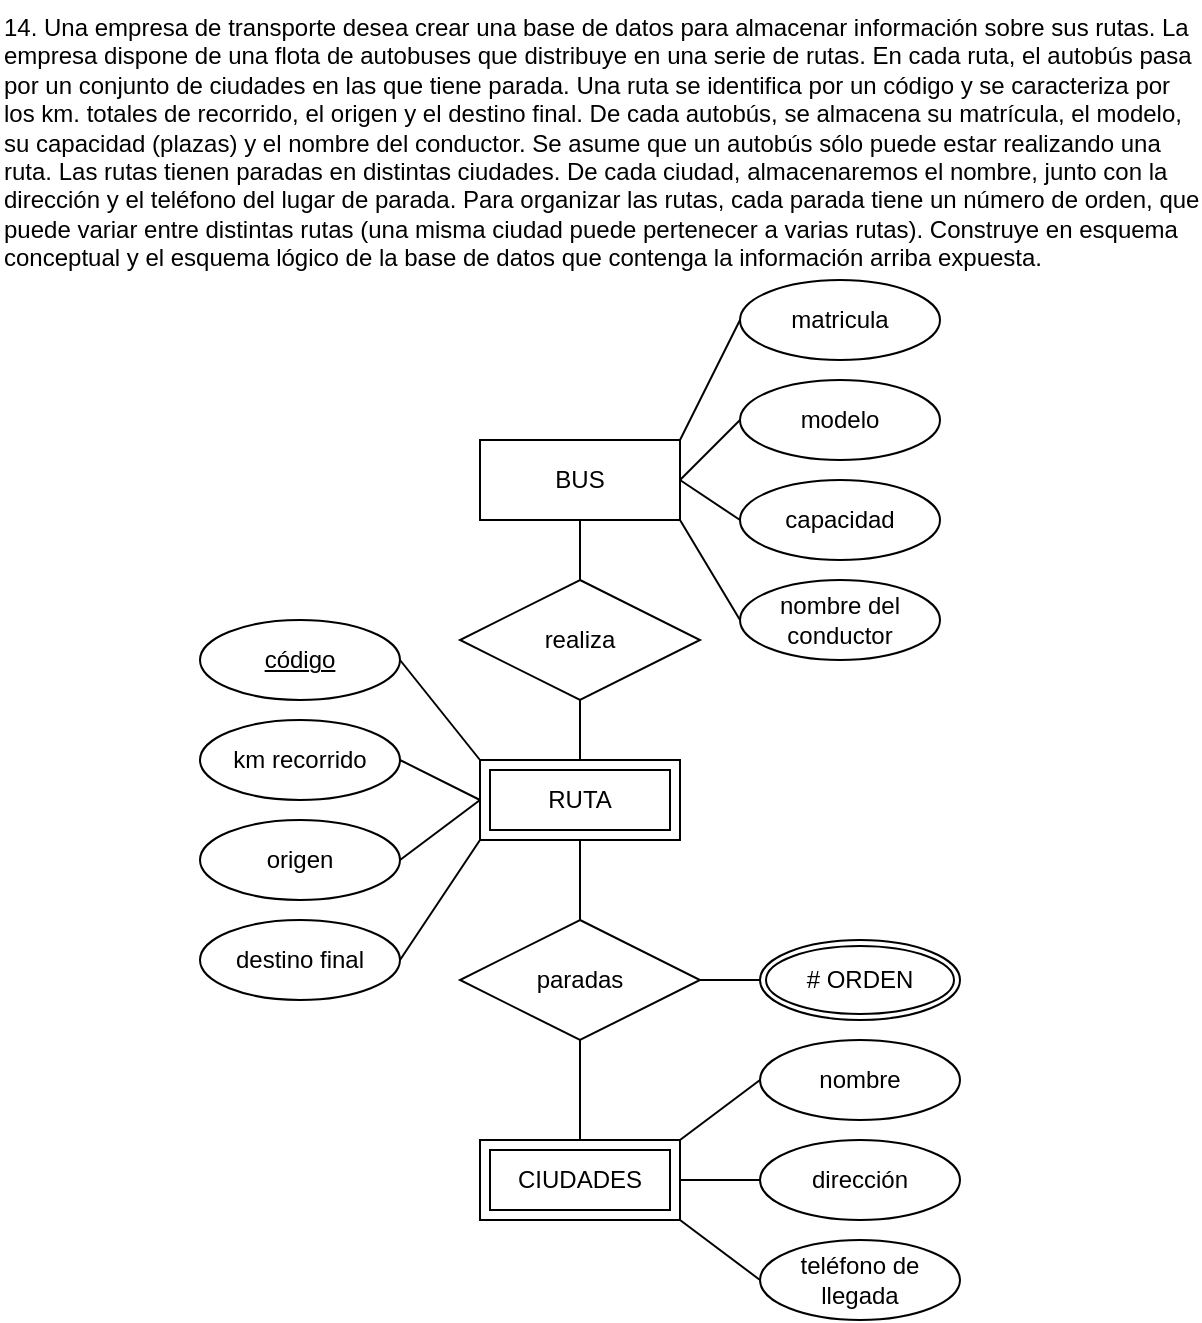 <mxfile>
    <diagram id="ChmI8ouTglHZL2PM93g9" name="Page-1">
        <mxGraphModel dx="1072" dy="563" grid="1" gridSize="10" guides="1" tooltips="1" connect="1" arrows="1" fold="1" page="1" pageScale="1" pageWidth="850" pageHeight="1100" math="0" shadow="0">
            <root>
                <mxCell id="0"/>
                <mxCell id="1" parent="0"/>
                <mxCell id="2" value="14. Una empresa de transporte desea crear una base de datos para almacenar información sobre sus rutas. La empresa dispone de una flota de autobuses que distribuye en una serie de rutas. En cada ruta, el autobús pasa por un conjunto de ciudades en las que tiene parada. Una ruta se identifica por un código y se caracteriza por los km. totales de recorrido, el origen y el destino final. De cada autobús, se almacena su matrícula, el modelo, su capacidad (plazas) y el nombre del conductor. Se asume que un autobús sólo puede estar realizando una ruta. Las rutas tienen paradas en distintas ciudades. De cada ciudad, almacenaremos el nombre, junto con la dirección y el teléfono del lugar de parada. Para organizar las rutas, cada parada tiene un número de orden, que puede variar entre distintas rutas (una misma ciudad puede pertenecer a varias rutas). Construye en esquema conceptual y el esquema lógico de la base de datos que contenga la información arriba expuesta." style="text;whiteSpace=wrap;" vertex="1" parent="1">
                    <mxGeometry x="40" y="40" width="600" height="150" as="geometry"/>
                </mxCell>
                <mxCell id="3" value="código" style="ellipse;whiteSpace=wrap;html=1;align=center;fontStyle=4;" vertex="1" parent="1">
                    <mxGeometry x="140" y="350" width="100" height="40" as="geometry"/>
                </mxCell>
                <mxCell id="4" value="km recorrido" style="ellipse;whiteSpace=wrap;html=1;align=center;" vertex="1" parent="1">
                    <mxGeometry x="140" y="400" width="100" height="40" as="geometry"/>
                </mxCell>
                <mxCell id="5" value="origen" style="ellipse;whiteSpace=wrap;html=1;align=center;" vertex="1" parent="1">
                    <mxGeometry x="140" y="450" width="100" height="40" as="geometry"/>
                </mxCell>
                <mxCell id="6" value="destino final" style="ellipse;whiteSpace=wrap;html=1;align=center;" vertex="1" parent="1">
                    <mxGeometry x="140" y="500" width="100" height="40" as="geometry"/>
                </mxCell>
                <mxCell id="7" style="edgeStyle=none;html=1;exitX=0.5;exitY=1;exitDx=0;exitDy=0;entryX=0.5;entryY=0;entryDx=0;entryDy=0;endArrow=none;endFill=0;" edge="1" parent="1" source="12" target="20">
                    <mxGeometry relative="1" as="geometry"/>
                </mxCell>
                <mxCell id="8" style="edgeStyle=none;html=1;exitX=1;exitY=0;exitDx=0;exitDy=0;entryX=0;entryY=0.5;entryDx=0;entryDy=0;endArrow=none;endFill=0;" edge="1" parent="1" source="12" target="21">
                    <mxGeometry relative="1" as="geometry"/>
                </mxCell>
                <mxCell id="9" style="edgeStyle=none;html=1;exitX=1;exitY=1;exitDx=0;exitDy=0;entryX=0;entryY=0.5;entryDx=0;entryDy=0;endArrow=none;endFill=0;" edge="1" parent="1" source="12" target="24">
                    <mxGeometry relative="1" as="geometry"/>
                </mxCell>
                <mxCell id="10" style="edgeStyle=none;html=1;exitX=1;exitY=0.5;exitDx=0;exitDy=0;entryX=0;entryY=0.5;entryDx=0;entryDy=0;endArrow=none;endFill=0;" edge="1" parent="1" source="12" target="22">
                    <mxGeometry relative="1" as="geometry"/>
                </mxCell>
                <mxCell id="11" style="edgeStyle=none;html=1;exitX=1;exitY=0.5;exitDx=0;exitDy=0;entryX=0;entryY=0.5;entryDx=0;entryDy=0;endArrow=none;endFill=0;" edge="1" parent="1" source="12" target="23">
                    <mxGeometry relative="1" as="geometry"/>
                </mxCell>
                <mxCell id="12" value="BUS" style="whiteSpace=wrap;html=1;align=center;" vertex="1" parent="1">
                    <mxGeometry x="280" y="260" width="100" height="40" as="geometry"/>
                </mxCell>
                <mxCell id="13" style="edgeStyle=none;html=1;exitX=0.5;exitY=1;exitDx=0;exitDy=0;entryX=0.5;entryY=0;entryDx=0;entryDy=0;endArrow=none;endFill=0;" edge="1" parent="1" source="18" target="27">
                    <mxGeometry relative="1" as="geometry"/>
                </mxCell>
                <mxCell id="14" style="edgeStyle=none;html=1;exitX=0;exitY=0;exitDx=0;exitDy=0;entryX=1;entryY=0.5;entryDx=0;entryDy=0;endArrow=none;endFill=0;" edge="1" parent="1" source="18" target="3">
                    <mxGeometry relative="1" as="geometry"/>
                </mxCell>
                <mxCell id="15" style="edgeStyle=none;html=1;exitX=0;exitY=1;exitDx=0;exitDy=0;entryX=1;entryY=0.5;entryDx=0;entryDy=0;endArrow=none;endFill=0;" edge="1" parent="1" source="18" target="6">
                    <mxGeometry relative="1" as="geometry"/>
                </mxCell>
                <mxCell id="16" style="edgeStyle=none;html=1;exitX=0;exitY=0.5;exitDx=0;exitDy=0;entryX=1;entryY=0.5;entryDx=0;entryDy=0;endArrow=none;endFill=0;" edge="1" parent="1" source="18" target="4">
                    <mxGeometry relative="1" as="geometry"/>
                </mxCell>
                <mxCell id="17" style="edgeStyle=none;html=1;exitX=0;exitY=0.5;exitDx=0;exitDy=0;entryX=1;entryY=0.5;entryDx=0;entryDy=0;endArrow=none;endFill=0;" edge="1" parent="1" source="18" target="5">
                    <mxGeometry relative="1" as="geometry"/>
                </mxCell>
                <mxCell id="18" value="RUTA" style="shape=ext;margin=3;double=1;whiteSpace=wrap;html=1;align=center;" vertex="1" parent="1">
                    <mxGeometry x="280" y="420" width="100" height="40" as="geometry"/>
                </mxCell>
                <mxCell id="19" style="edgeStyle=none;html=1;exitX=0.5;exitY=1;exitDx=0;exitDy=0;entryX=0.5;entryY=0;entryDx=0;entryDy=0;endArrow=none;endFill=0;" edge="1" parent="1" source="20" target="18">
                    <mxGeometry relative="1" as="geometry"/>
                </mxCell>
                <mxCell id="20" value="realiza" style="shape=rhombus;perimeter=rhombusPerimeter;whiteSpace=wrap;html=1;align=center;" vertex="1" parent="1">
                    <mxGeometry x="270" y="330" width="120" height="60" as="geometry"/>
                </mxCell>
                <mxCell id="21" value="matricula" style="ellipse;whiteSpace=wrap;html=1;align=center;" vertex="1" parent="1">
                    <mxGeometry x="410" y="180" width="100" height="40" as="geometry"/>
                </mxCell>
                <mxCell id="22" value="modelo" style="ellipse;whiteSpace=wrap;html=1;align=center;" vertex="1" parent="1">
                    <mxGeometry x="410" y="230" width="100" height="40" as="geometry"/>
                </mxCell>
                <mxCell id="23" value="capacidad" style="ellipse;whiteSpace=wrap;html=1;align=center;" vertex="1" parent="1">
                    <mxGeometry x="410" y="280" width="100" height="40" as="geometry"/>
                </mxCell>
                <mxCell id="24" value="nombre del conductor" style="ellipse;whiteSpace=wrap;html=1;align=center;" vertex="1" parent="1">
                    <mxGeometry x="410" y="330" width="100" height="40" as="geometry"/>
                </mxCell>
                <mxCell id="25" style="edgeStyle=none;html=1;exitX=0.5;exitY=1;exitDx=0;exitDy=0;entryX=0.5;entryY=0;entryDx=0;entryDy=0;endArrow=none;endFill=0;" edge="1" parent="1" source="27" target="31">
                    <mxGeometry relative="1" as="geometry"/>
                </mxCell>
                <mxCell id="26" style="edgeStyle=none;html=1;exitX=1;exitY=0.5;exitDx=0;exitDy=0;entryX=0;entryY=0.5;entryDx=0;entryDy=0;endArrow=none;endFill=0;" edge="1" parent="1" source="27" target="35">
                    <mxGeometry relative="1" as="geometry"/>
                </mxCell>
                <mxCell id="27" value="paradas" style="shape=rhombus;perimeter=rhombusPerimeter;whiteSpace=wrap;html=1;align=center;" vertex="1" parent="1">
                    <mxGeometry x="270" y="500" width="120" height="60" as="geometry"/>
                </mxCell>
                <mxCell id="28" style="edgeStyle=none;html=1;exitX=1;exitY=0;exitDx=0;exitDy=0;entryX=0;entryY=0.5;entryDx=0;entryDy=0;endArrow=none;endFill=0;" edge="1" parent="1" source="31" target="32">
                    <mxGeometry relative="1" as="geometry"/>
                </mxCell>
                <mxCell id="29" style="edgeStyle=none;html=1;exitX=1;exitY=1;exitDx=0;exitDy=0;entryX=0;entryY=0.5;entryDx=0;entryDy=0;endArrow=none;endFill=0;" edge="1" parent="1" source="31" target="34">
                    <mxGeometry relative="1" as="geometry"/>
                </mxCell>
                <mxCell id="30" style="edgeStyle=none;html=1;exitX=1;exitY=0.5;exitDx=0;exitDy=0;entryX=0;entryY=0.5;entryDx=0;entryDy=0;endArrow=none;endFill=0;" edge="1" parent="1" source="31" target="33">
                    <mxGeometry relative="1" as="geometry"/>
                </mxCell>
                <mxCell id="31" value="CIUDADES" style="shape=ext;margin=3;double=1;whiteSpace=wrap;html=1;align=center;" vertex="1" parent="1">
                    <mxGeometry x="280" y="610" width="100" height="40" as="geometry"/>
                </mxCell>
                <mxCell id="32" value="nombre" style="ellipse;whiteSpace=wrap;html=1;align=center;" vertex="1" parent="1">
                    <mxGeometry x="420" y="560" width="100" height="40" as="geometry"/>
                </mxCell>
                <mxCell id="33" value="dirección" style="ellipse;whiteSpace=wrap;html=1;align=center;" vertex="1" parent="1">
                    <mxGeometry x="420" y="610" width="100" height="40" as="geometry"/>
                </mxCell>
                <mxCell id="34" value="teléfono de llegada" style="ellipse;whiteSpace=wrap;html=1;align=center;" vertex="1" parent="1">
                    <mxGeometry x="420" y="660" width="100" height="40" as="geometry"/>
                </mxCell>
                <mxCell id="35" value="# ORDEN" style="ellipse;shape=doubleEllipse;margin=3;whiteSpace=wrap;html=1;align=center;" vertex="1" parent="1">
                    <mxGeometry x="420" y="510" width="100" height="40" as="geometry"/>
                </mxCell>
            </root>
        </mxGraphModel>
    </diagram>
</mxfile>